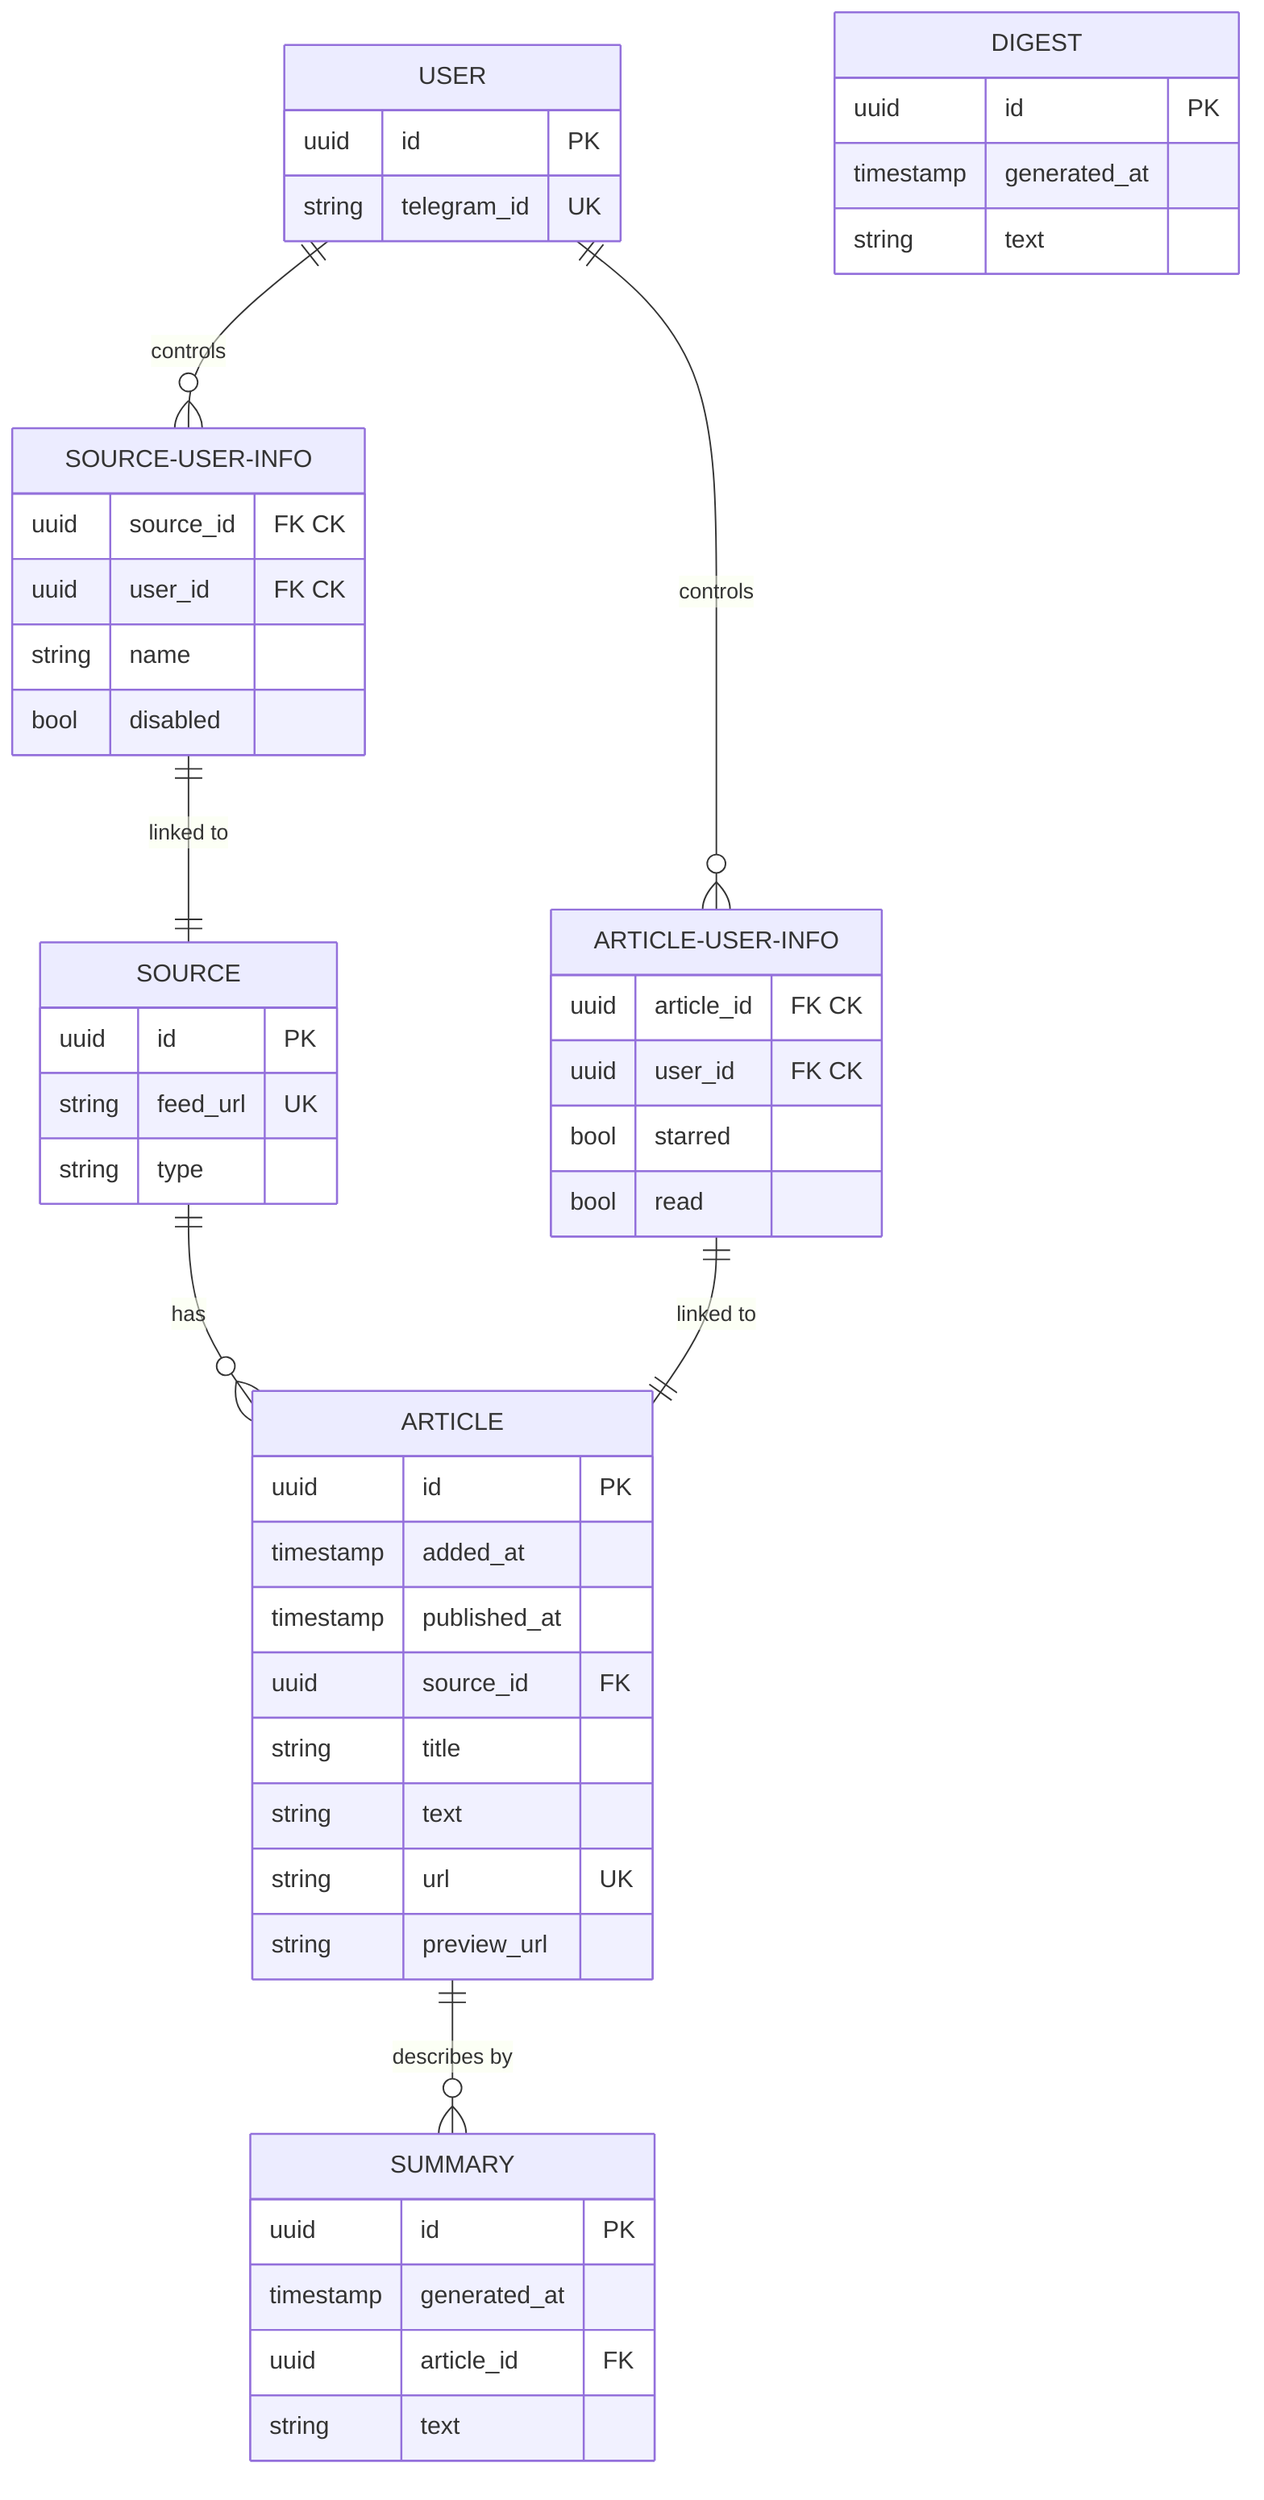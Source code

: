 erDiagram
    USER {
        uuid id PK
        string telegram_id UK
    }

    SOURCE {
        uuid id PK
        string feed_url UK
        string type
    }

    SOURCE-USER-INFO {
        uuid source_id "FK CK"
        uuid user_id "FK CK"
        string name
        bool disabled
    }

    ARTICLE {
        uuid id PK
        timestamp added_at
        timestamp published_at
        uuid source_id FK
        string title
        string text
        string url UK
        string preview_url
    }
    
    ARTICLE-USER-INFO {
        uuid article_id "FK CK"
        uuid user_id "FK CK"
        bool starred
        bool read
    }

    DIGEST {
        uuid id PK
        timestamp generated_at
        string text
    }

    SUMMARY {
        uuid id PK
        timestamp generated_at
        uuid article_id FK
        string text
    }

    USER ||--o{ SOURCE-USER-INFO : controls
    SOURCE-USER-INFO ||--|| SOURCE : "linked to"
    SOURCE ||--o{ ARTICLE : has

    ARTICLE-USER-INFO ||--|| ARTICLE : "linked to"
    USER ||--o{ ARTICLE-USER-INFO : controls

    ARTICLE ||--o{ SUMMARY : "describes by"